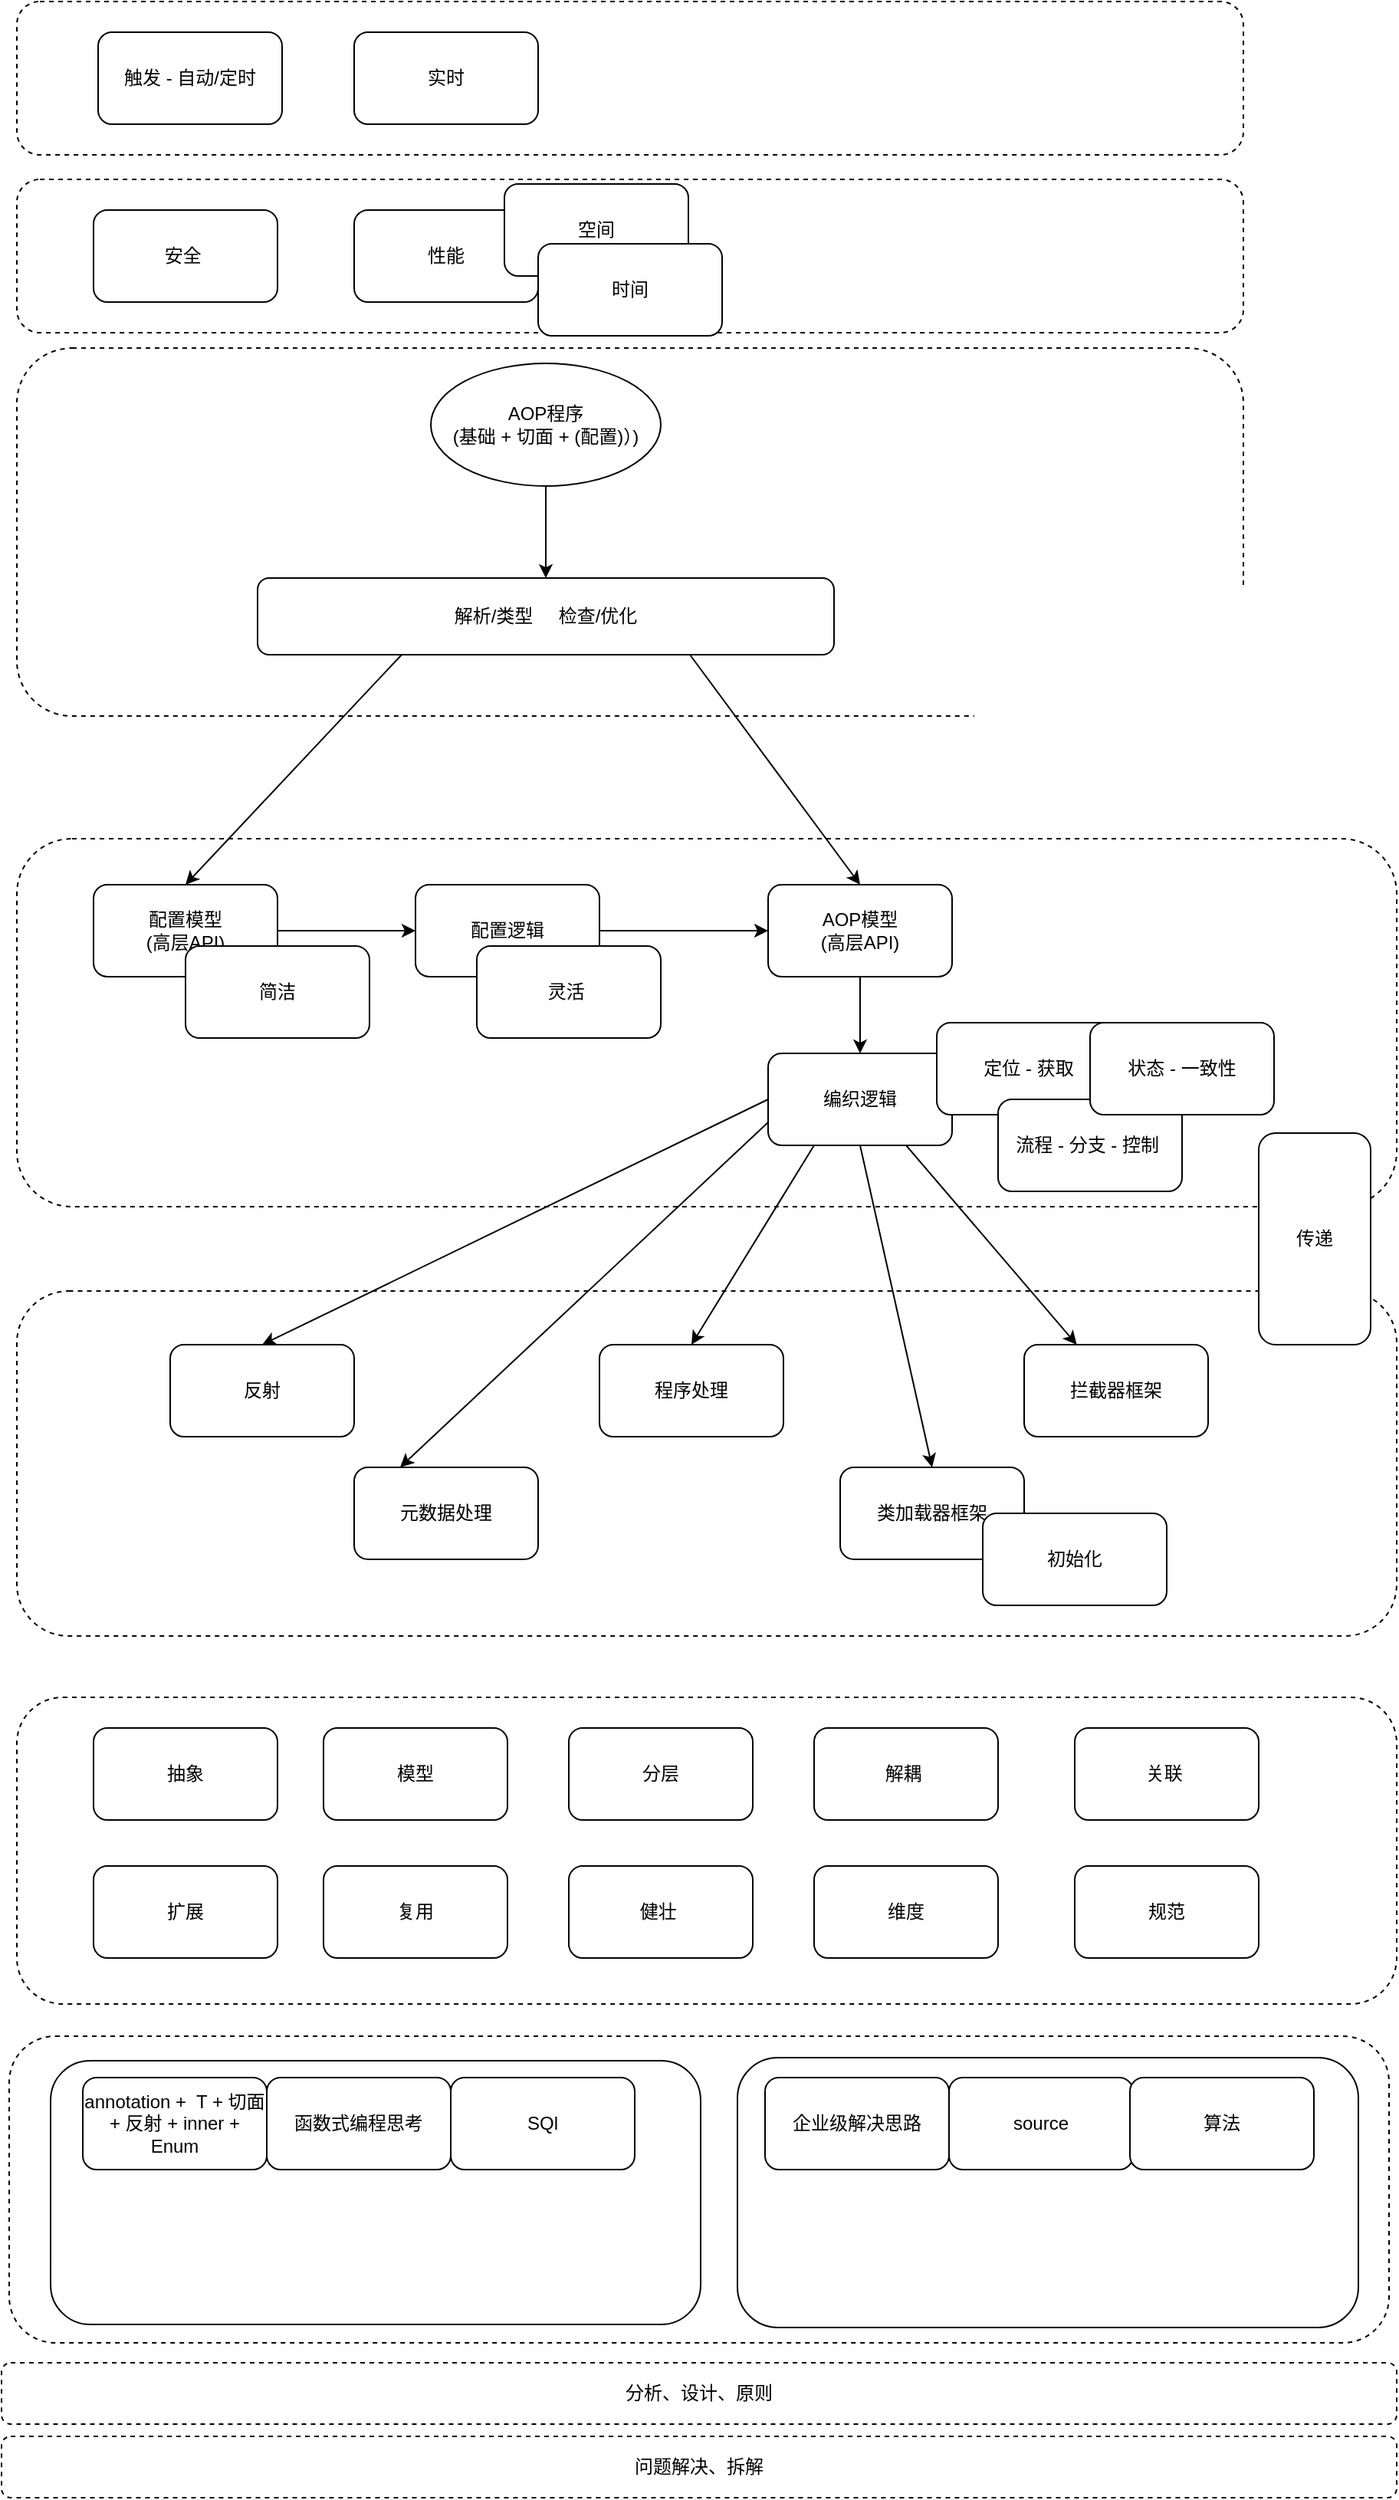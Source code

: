 <mxfile version="20.6.2" type="github">
  <diagram id="dLJF8hu0CTlLtpmpikTK" name="第 1 页">
    <mxGraphModel dx="1662" dy="1600" grid="0" gridSize="10" guides="1" tooltips="1" connect="1" arrows="1" fold="1" page="0" pageScale="1" pageWidth="400000" pageHeight="300000" background="none" math="0" shadow="0">
      <root>
        <object label="" id="0">
          <mxCell />
        </object>
        <mxCell id="1" parent="0" />
        <mxCell id="nBRENO93UHK_5qLg-1Hb-14" value="" style="rounded=1;whiteSpace=wrap;html=1;dashed=1;" parent="1" vertex="1">
          <mxGeometry x="50" y="-230" width="800" height="240" as="geometry" />
        </mxCell>
        <mxCell id="nBRENO93UHK_5qLg-1Hb-13" value="" style="rounded=1;whiteSpace=wrap;html=1;dashed=1;" parent="1" vertex="1">
          <mxGeometry x="50" y="90" width="900" height="240" as="geometry" />
        </mxCell>
        <mxCell id="nBRENO93UHK_5qLg-1Hb-12" value="" style="rounded=1;whiteSpace=wrap;html=1;dashed=1;" parent="1" vertex="1">
          <mxGeometry x="50" y="385" width="900" height="225" as="geometry" />
        </mxCell>
        <mxCell id="nBRENO93UHK_5qLg-1Hb-1" value="反射" style="rounded=1;whiteSpace=wrap;html=1;" parent="1" vertex="1">
          <mxGeometry x="150" y="420" width="120" height="60" as="geometry" />
        </mxCell>
        <mxCell id="nBRENO93UHK_5qLg-1Hb-2" value="元数据处理" style="rounded=1;whiteSpace=wrap;html=1;" parent="1" vertex="1">
          <mxGeometry x="270" y="500" width="120" height="60" as="geometry" />
        </mxCell>
        <mxCell id="nBRENO93UHK_5qLg-1Hb-3" value="程序处理" style="rounded=1;whiteSpace=wrap;html=1;" parent="1" vertex="1">
          <mxGeometry x="430" y="420" width="120" height="60" as="geometry" />
        </mxCell>
        <mxCell id="nBRENO93UHK_5qLg-1Hb-4" value="拦截器框架" style="rounded=1;whiteSpace=wrap;html=1;" parent="1" vertex="1">
          <mxGeometry x="707" y="420" width="120" height="60" as="geometry" />
        </mxCell>
        <mxCell id="nBRENO93UHK_5qLg-1Hb-5" value="类加载器框架" style="rounded=1;whiteSpace=wrap;html=1;" parent="1" vertex="1">
          <mxGeometry x="587" y="500" width="120" height="60" as="geometry" />
        </mxCell>
        <mxCell id="nBRENO93UHK_5qLg-1Hb-23" style="edgeStyle=none;rounded=0;orthogonalLoop=1;jettySize=auto;html=1;exitX=0;exitY=0.5;exitDx=0;exitDy=0;entryX=0.5;entryY=0;entryDx=0;entryDy=0;" parent="1" source="nBRENO93UHK_5qLg-1Hb-6" target="nBRENO93UHK_5qLg-1Hb-1" edge="1">
          <mxGeometry relative="1" as="geometry" />
        </mxCell>
        <mxCell id="nBRENO93UHK_5qLg-1Hb-24" style="edgeStyle=none;rounded=0;orthogonalLoop=1;jettySize=auto;html=1;exitX=0;exitY=0.75;exitDx=0;exitDy=0;entryX=0.25;entryY=0;entryDx=0;entryDy=0;" parent="1" source="nBRENO93UHK_5qLg-1Hb-6" target="nBRENO93UHK_5qLg-1Hb-2" edge="1">
          <mxGeometry relative="1" as="geometry" />
        </mxCell>
        <mxCell id="nBRENO93UHK_5qLg-1Hb-25" style="edgeStyle=none;rounded=0;orthogonalLoop=1;jettySize=auto;html=1;exitX=0.25;exitY=1;exitDx=0;exitDy=0;entryX=0.5;entryY=0;entryDx=0;entryDy=0;" parent="1" source="nBRENO93UHK_5qLg-1Hb-6" target="nBRENO93UHK_5qLg-1Hb-3" edge="1">
          <mxGeometry relative="1" as="geometry" />
        </mxCell>
        <mxCell id="nBRENO93UHK_5qLg-1Hb-26" style="edgeStyle=none;rounded=0;orthogonalLoop=1;jettySize=auto;html=1;exitX=0.5;exitY=1;exitDx=0;exitDy=0;entryX=0.5;entryY=0;entryDx=0;entryDy=0;" parent="1" source="nBRENO93UHK_5qLg-1Hb-6" target="nBRENO93UHK_5qLg-1Hb-5" edge="1">
          <mxGeometry relative="1" as="geometry" />
        </mxCell>
        <mxCell id="nBRENO93UHK_5qLg-1Hb-27" style="edgeStyle=none;rounded=0;orthogonalLoop=1;jettySize=auto;html=1;exitX=0.75;exitY=1;exitDx=0;exitDy=0;" parent="1" source="nBRENO93UHK_5qLg-1Hb-6" target="nBRENO93UHK_5qLg-1Hb-4" edge="1">
          <mxGeometry relative="1" as="geometry" />
        </mxCell>
        <mxCell id="nBRENO93UHK_5qLg-1Hb-6" value="编织逻辑" style="rounded=1;whiteSpace=wrap;html=1;" parent="1" vertex="1">
          <mxGeometry x="540" y="230" width="120" height="60" as="geometry" />
        </mxCell>
        <mxCell id="nBRENO93UHK_5qLg-1Hb-22" style="edgeStyle=none;rounded=0;orthogonalLoop=1;jettySize=auto;html=1;exitX=0.5;exitY=1;exitDx=0;exitDy=0;" parent="1" source="nBRENO93UHK_5qLg-1Hb-7" target="nBRENO93UHK_5qLg-1Hb-6" edge="1">
          <mxGeometry relative="1" as="geometry" />
        </mxCell>
        <mxCell id="nBRENO93UHK_5qLg-1Hb-7" value="AOP模型&lt;br&gt;(高层API)" style="rounded=1;whiteSpace=wrap;html=1;" parent="1" vertex="1">
          <mxGeometry x="540" y="120" width="120" height="60" as="geometry" />
        </mxCell>
        <mxCell id="nBRENO93UHK_5qLg-1Hb-21" style="edgeStyle=none;rounded=0;orthogonalLoop=1;jettySize=auto;html=1;exitX=1;exitY=0.5;exitDx=0;exitDy=0;" parent="1" source="nBRENO93UHK_5qLg-1Hb-8" target="nBRENO93UHK_5qLg-1Hb-7" edge="1">
          <mxGeometry relative="1" as="geometry" />
        </mxCell>
        <mxCell id="nBRENO93UHK_5qLg-1Hb-8" value="配置逻辑" style="rounded=1;whiteSpace=wrap;html=1;" parent="1" vertex="1">
          <mxGeometry x="310" y="120" width="120" height="60" as="geometry" />
        </mxCell>
        <mxCell id="nBRENO93UHK_5qLg-1Hb-20" style="edgeStyle=none;rounded=0;orthogonalLoop=1;jettySize=auto;html=1;exitX=1;exitY=0.5;exitDx=0;exitDy=0;" parent="1" source="nBRENO93UHK_5qLg-1Hb-9" target="nBRENO93UHK_5qLg-1Hb-8" edge="1">
          <mxGeometry relative="1" as="geometry" />
        </mxCell>
        <mxCell id="nBRENO93UHK_5qLg-1Hb-9" value="配置模型&lt;br&gt;(高层API)" style="rounded=1;whiteSpace=wrap;html=1;" parent="1" vertex="1">
          <mxGeometry x="100" y="120" width="120" height="60" as="geometry" />
        </mxCell>
        <mxCell id="nBRENO93UHK_5qLg-1Hb-18" style="edgeStyle=none;rounded=0;orthogonalLoop=1;jettySize=auto;html=1;exitX=0.25;exitY=1;exitDx=0;exitDy=0;entryX=0.5;entryY=0;entryDx=0;entryDy=0;" parent="1" source="nBRENO93UHK_5qLg-1Hb-10" target="nBRENO93UHK_5qLg-1Hb-9" edge="1">
          <mxGeometry relative="1" as="geometry" />
        </mxCell>
        <mxCell id="nBRENO93UHK_5qLg-1Hb-19" style="edgeStyle=none;rounded=0;orthogonalLoop=1;jettySize=auto;html=1;exitX=0.75;exitY=1;exitDx=0;exitDy=0;entryX=0.5;entryY=0;entryDx=0;entryDy=0;" parent="1" source="nBRENO93UHK_5qLg-1Hb-10" target="nBRENO93UHK_5qLg-1Hb-7" edge="1">
          <mxGeometry relative="1" as="geometry" />
        </mxCell>
        <mxCell id="nBRENO93UHK_5qLg-1Hb-10" value="解析/类型&amp;nbsp; &amp;nbsp; &amp;nbsp;检查/优化" style="rounded=1;whiteSpace=wrap;html=1;" parent="1" vertex="1">
          <mxGeometry x="207" y="-80" width="376" height="50" as="geometry" />
        </mxCell>
        <mxCell id="nBRENO93UHK_5qLg-1Hb-15" style="edgeStyle=orthogonalEdgeStyle;rounded=0;orthogonalLoop=1;jettySize=auto;html=1;exitX=0.5;exitY=1;exitDx=0;exitDy=0;" parent="1" source="nBRENO93UHK_5qLg-1Hb-11" target="nBRENO93UHK_5qLg-1Hb-10" edge="1">
          <mxGeometry relative="1" as="geometry" />
        </mxCell>
        <mxCell id="nBRENO93UHK_5qLg-1Hb-11" value="AOP程序&lt;br&gt;(基础 + 切面 + (配置)）)" style="ellipse;whiteSpace=wrap;html=1;" parent="1" vertex="1">
          <mxGeometry x="320" y="-220" width="150" height="80" as="geometry" />
        </mxCell>
        <mxCell id="D3Y1E2DAPZv4rV_gOEr5-1" value="问题解决、拆解" style="rounded=1;whiteSpace=wrap;html=1;dashed=1;" parent="1" vertex="1">
          <mxGeometry x="40" y="1132" width="910" height="40" as="geometry" />
        </mxCell>
        <mxCell id="D3Y1E2DAPZv4rV_gOEr5-2" value="" style="rounded=1;whiteSpace=wrap;html=1;dashed=1;" parent="1" vertex="1">
          <mxGeometry x="50" y="650" width="900" height="200" as="geometry" />
        </mxCell>
        <mxCell id="D3Y1E2DAPZv4rV_gOEr5-3" value="抽象" style="rounded=1;whiteSpace=wrap;html=1;" parent="1" vertex="1">
          <mxGeometry x="100" y="670" width="120" height="60" as="geometry" />
        </mxCell>
        <mxCell id="D3Y1E2DAPZv4rV_gOEr5-4" value="模型" style="rounded=1;whiteSpace=wrap;html=1;" parent="1" vertex="1">
          <mxGeometry x="250" y="670" width="120" height="60" as="geometry" />
        </mxCell>
        <mxCell id="D3Y1E2DAPZv4rV_gOEr5-5" value="初始化" style="rounded=1;whiteSpace=wrap;html=1;" parent="1" vertex="1">
          <mxGeometry x="680" y="530" width="120" height="60" as="geometry" />
        </mxCell>
        <mxCell id="D3Y1E2DAPZv4rV_gOEr5-6" value="分层" style="rounded=1;whiteSpace=wrap;html=1;" parent="1" vertex="1">
          <mxGeometry x="410" y="670" width="120" height="60" as="geometry" />
        </mxCell>
        <mxCell id="D3Y1E2DAPZv4rV_gOEr5-8" value="定位 - 获取" style="rounded=1;whiteSpace=wrap;html=1;" parent="1" vertex="1">
          <mxGeometry x="650" y="210" width="120" height="60" as="geometry" />
        </mxCell>
        <mxCell id="D3Y1E2DAPZv4rV_gOEr5-9" value="流程 - 分支 - 控制&amp;nbsp;" style="rounded=1;whiteSpace=wrap;html=1;" parent="1" vertex="1">
          <mxGeometry x="690" y="260" width="120" height="60" as="geometry" />
        </mxCell>
        <mxCell id="D3Y1E2DAPZv4rV_gOEr5-10" value="状态 - 一致性" style="rounded=1;whiteSpace=wrap;html=1;" parent="1" vertex="1">
          <mxGeometry x="750" y="210" width="120" height="60" as="geometry" />
        </mxCell>
        <mxCell id="D3Y1E2DAPZv4rV_gOEr5-11" value="解耦&amp;nbsp;" style="rounded=1;whiteSpace=wrap;html=1;" parent="1" vertex="1">
          <mxGeometry x="570" y="670" width="120" height="60" as="geometry" />
        </mxCell>
        <mxCell id="D3Y1E2DAPZv4rV_gOEr5-12" value="" style="rounded=1;whiteSpace=wrap;html=1;dashed=1;" parent="1" vertex="1">
          <mxGeometry x="50" y="-456" width="800" height="100" as="geometry" />
        </mxCell>
        <mxCell id="D3Y1E2DAPZv4rV_gOEr5-13" value="触发 - 自动/定时&lt;br&gt;" style="rounded=1;whiteSpace=wrap;html=1;" parent="1" vertex="1">
          <mxGeometry x="103" y="-436" width="120" height="60" as="geometry" />
        </mxCell>
        <mxCell id="D3Y1E2DAPZv4rV_gOEr5-14" value="关联&amp;nbsp;" style="rounded=1;whiteSpace=wrap;html=1;" parent="1" vertex="1">
          <mxGeometry x="740" y="670" width="120" height="60" as="geometry" />
        </mxCell>
        <mxCell id="D3Y1E2DAPZv4rV_gOEr5-15" value="" style="rounded=1;whiteSpace=wrap;html=1;dashed=1;" parent="1" vertex="1">
          <mxGeometry x="50" y="-340" width="800" height="100" as="geometry" />
        </mxCell>
        <mxCell id="D3Y1E2DAPZv4rV_gOEr5-16" value="安全&amp;nbsp;" style="rounded=1;whiteSpace=wrap;html=1;" parent="1" vertex="1">
          <mxGeometry x="100" y="-320" width="120" height="60" as="geometry" />
        </mxCell>
        <mxCell id="D3Y1E2DAPZv4rV_gOEr5-19" value="性能" style="rounded=1;whiteSpace=wrap;html=1;" parent="1" vertex="1">
          <mxGeometry x="270" y="-320" width="120" height="60" as="geometry" />
        </mxCell>
        <mxCell id="D3Y1E2DAPZv4rV_gOEr5-20" value="实时" style="rounded=1;whiteSpace=wrap;html=1;" parent="1" vertex="1">
          <mxGeometry x="270" y="-436" width="120" height="60" as="geometry" />
        </mxCell>
        <mxCell id="D3Y1E2DAPZv4rV_gOEr5-21" value="扩展" style="rounded=1;whiteSpace=wrap;html=1;" parent="1" vertex="1">
          <mxGeometry x="100" y="760" width="120" height="60" as="geometry" />
        </mxCell>
        <mxCell id="D3Y1E2DAPZv4rV_gOEr5-22" value="复用" style="rounded=1;whiteSpace=wrap;html=1;" parent="1" vertex="1">
          <mxGeometry x="250" y="760" width="120" height="60" as="geometry" />
        </mxCell>
        <mxCell id="D3Y1E2DAPZv4rV_gOEr5-23" value="健壮&amp;nbsp;" style="rounded=1;whiteSpace=wrap;html=1;" parent="1" vertex="1">
          <mxGeometry x="410" y="760" width="120" height="60" as="geometry" />
        </mxCell>
        <mxCell id="D3Y1E2DAPZv4rV_gOEr5-24" value="维度" style="rounded=1;whiteSpace=wrap;html=1;" parent="1" vertex="1">
          <mxGeometry x="570" y="760" width="120" height="60" as="geometry" />
        </mxCell>
        <mxCell id="D3Y1E2DAPZv4rV_gOEr5-25" value="灵活&amp;nbsp;" style="rounded=1;whiteSpace=wrap;html=1;" parent="1" vertex="1">
          <mxGeometry x="350" y="160" width="120" height="60" as="geometry" />
        </mxCell>
        <mxCell id="D3Y1E2DAPZv4rV_gOEr5-27" value="简洁" style="rounded=1;whiteSpace=wrap;html=1;" parent="1" vertex="1">
          <mxGeometry x="160" y="160" width="120" height="60" as="geometry" />
        </mxCell>
        <mxCell id="D3Y1E2DAPZv4rV_gOEr5-28" value="规范" style="rounded=1;whiteSpace=wrap;html=1;" parent="1" vertex="1">
          <mxGeometry x="740" y="760" width="120" height="60" as="geometry" />
        </mxCell>
        <mxCell id="D3Y1E2DAPZv4rV_gOEr5-29" value="空间" style="rounded=1;whiteSpace=wrap;html=1;" parent="1" vertex="1">
          <mxGeometry x="368" y="-337" width="120" height="60" as="geometry" />
        </mxCell>
        <mxCell id="D3Y1E2DAPZv4rV_gOEr5-30" value="时间" style="rounded=1;whiteSpace=wrap;html=1;" parent="1" vertex="1">
          <mxGeometry x="390" y="-298" width="120" height="60" as="geometry" />
        </mxCell>
        <mxCell id="D3Y1E2DAPZv4rV_gOEr5-31" value="传递" style="rounded=1;whiteSpace=wrap;html=1;" parent="1" vertex="1">
          <mxGeometry x="860" y="282" width="73" height="138" as="geometry" />
        </mxCell>
        <mxCell id="ZEtRLzzi6SRHWGIjXZEE-1" value="" style="rounded=1;whiteSpace=wrap;html=1;dashed=1;" vertex="1" parent="1">
          <mxGeometry x="45" y="871" width="900" height="200" as="geometry" />
        </mxCell>
        <mxCell id="ZEtRLzzi6SRHWGIjXZEE-24" value="" style="rounded=1;whiteSpace=wrap;html=1;" vertex="1" parent="1">
          <mxGeometry x="72" y="887" width="424" height="172" as="geometry" />
        </mxCell>
        <mxCell id="ZEtRLzzi6SRHWGIjXZEE-25" value="" style="rounded=1;whiteSpace=wrap;html=1;" vertex="1" parent="1">
          <mxGeometry x="520" y="885" width="405" height="176" as="geometry" />
        </mxCell>
        <mxCell id="ZEtRLzzi6SRHWGIjXZEE-26" value="分析、设计、原则" style="rounded=1;whiteSpace=wrap;html=1;dashed=1;" vertex="1" parent="1">
          <mxGeometry x="40" y="1084" width="910" height="40" as="geometry" />
        </mxCell>
        <mxCell id="ZEtRLzzi6SRHWGIjXZEE-27" value="annotation +&amp;nbsp; T + 切面 + 反射 + inner + Enum" style="rounded=1;whiteSpace=wrap;html=1;" vertex="1" parent="1">
          <mxGeometry x="93" y="898" width="120" height="60" as="geometry" />
        </mxCell>
        <mxCell id="ZEtRLzzi6SRHWGIjXZEE-28" value="函数式编程思考" style="rounded=1;whiteSpace=wrap;html=1;" vertex="1" parent="1">
          <mxGeometry x="213" y="898" width="120" height="60" as="geometry" />
        </mxCell>
        <mxCell id="ZEtRLzzi6SRHWGIjXZEE-29" value="SQl" style="rounded=1;whiteSpace=wrap;html=1;" vertex="1" parent="1">
          <mxGeometry x="333" y="898" width="120" height="60" as="geometry" />
        </mxCell>
        <mxCell id="ZEtRLzzi6SRHWGIjXZEE-30" value="企业级解决思路" style="rounded=1;whiteSpace=wrap;html=1;" vertex="1" parent="1">
          <mxGeometry x="538" y="898" width="120" height="60" as="geometry" />
        </mxCell>
        <mxCell id="ZEtRLzzi6SRHWGIjXZEE-31" value="source" style="rounded=1;whiteSpace=wrap;html=1;" vertex="1" parent="1">
          <mxGeometry x="658" y="898" width="120" height="60" as="geometry" />
        </mxCell>
        <mxCell id="ZEtRLzzi6SRHWGIjXZEE-32" value="算法" style="rounded=1;whiteSpace=wrap;html=1;" vertex="1" parent="1">
          <mxGeometry x="776" y="898" width="120" height="60" as="geometry" />
        </mxCell>
      </root>
    </mxGraphModel>
  </diagram>
</mxfile>
